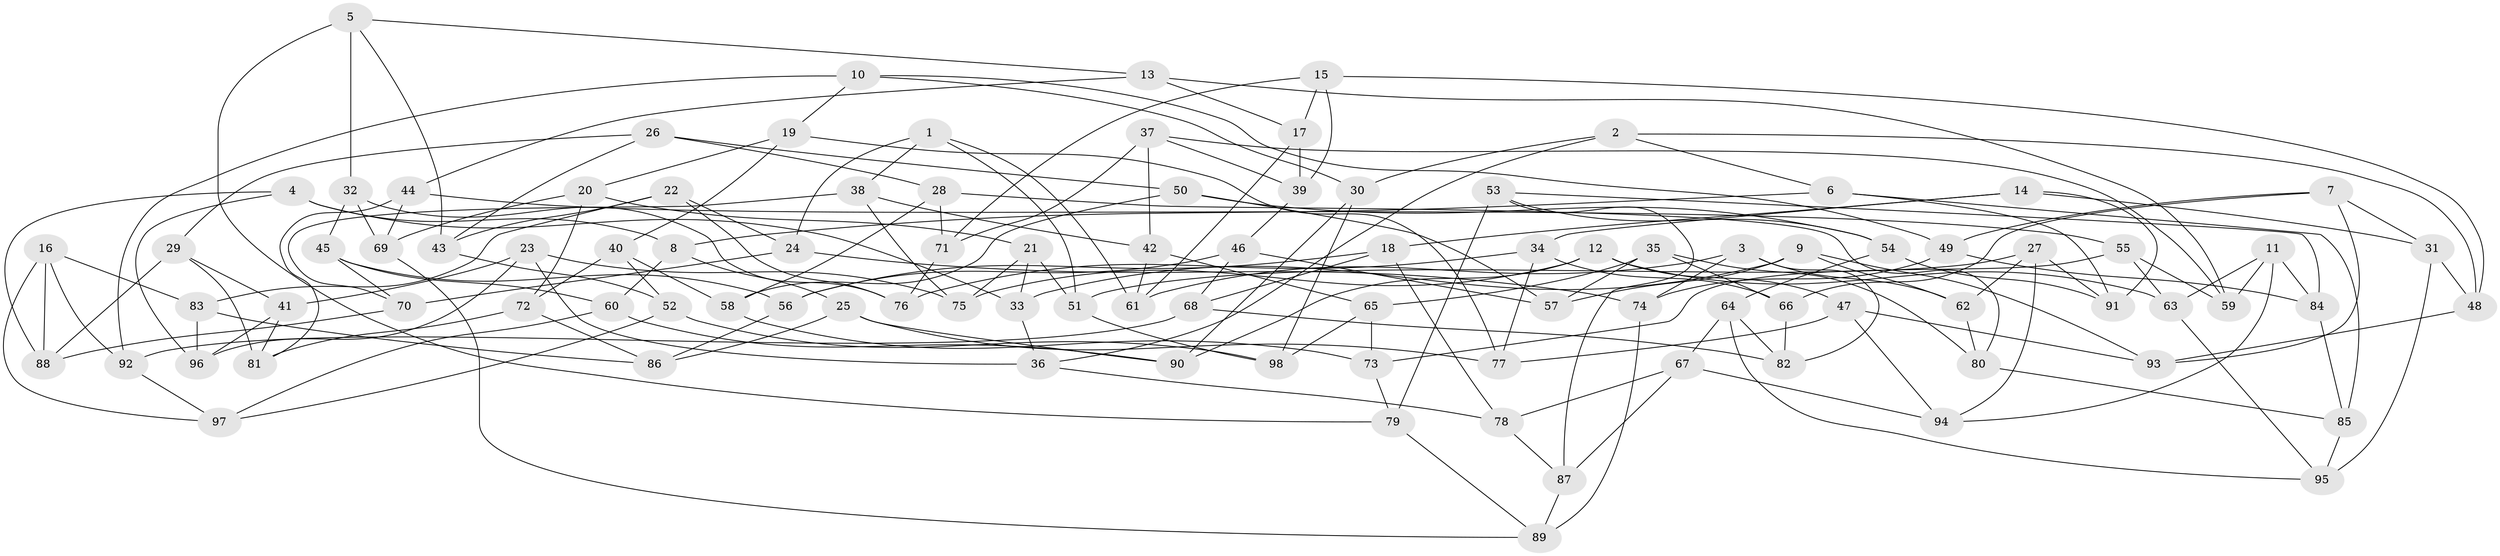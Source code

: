 // coarse degree distribution, {5: 0.20689655172413793, 6: 0.4827586206896552, 4: 0.3103448275862069}
// Generated by graph-tools (version 1.1) at 2025/52/02/27/25 19:52:32]
// undirected, 98 vertices, 196 edges
graph export_dot {
graph [start="1"]
  node [color=gray90,style=filled];
  1;
  2;
  3;
  4;
  5;
  6;
  7;
  8;
  9;
  10;
  11;
  12;
  13;
  14;
  15;
  16;
  17;
  18;
  19;
  20;
  21;
  22;
  23;
  24;
  25;
  26;
  27;
  28;
  29;
  30;
  31;
  32;
  33;
  34;
  35;
  36;
  37;
  38;
  39;
  40;
  41;
  42;
  43;
  44;
  45;
  46;
  47;
  48;
  49;
  50;
  51;
  52;
  53;
  54;
  55;
  56;
  57;
  58;
  59;
  60;
  61;
  62;
  63;
  64;
  65;
  66;
  67;
  68;
  69;
  70;
  71;
  72;
  73;
  74;
  75;
  76;
  77;
  78;
  79;
  80;
  81;
  82;
  83;
  84;
  85;
  86;
  87;
  88;
  89;
  90;
  91;
  92;
  93;
  94;
  95;
  96;
  97;
  98;
  1 -- 61;
  1 -- 38;
  1 -- 51;
  1 -- 24;
  2 -- 48;
  2 -- 6;
  2 -- 30;
  2 -- 36;
  3 -- 62;
  3 -- 82;
  3 -- 61;
  3 -- 74;
  4 -- 8;
  4 -- 96;
  4 -- 88;
  4 -- 33;
  5 -- 32;
  5 -- 79;
  5 -- 43;
  5 -- 13;
  6 -- 8;
  6 -- 85;
  6 -- 91;
  7 -- 66;
  7 -- 93;
  7 -- 49;
  7 -- 31;
  8 -- 60;
  8 -- 25;
  9 -- 33;
  9 -- 57;
  9 -- 62;
  9 -- 93;
  10 -- 49;
  10 -- 30;
  10 -- 19;
  10 -- 92;
  11 -- 59;
  11 -- 94;
  11 -- 84;
  11 -- 63;
  12 -- 63;
  12 -- 90;
  12 -- 47;
  12 -- 75;
  13 -- 59;
  13 -- 17;
  13 -- 44;
  14 -- 18;
  14 -- 91;
  14 -- 31;
  14 -- 34;
  15 -- 48;
  15 -- 71;
  15 -- 17;
  15 -- 39;
  16 -- 92;
  16 -- 83;
  16 -- 97;
  16 -- 88;
  17 -- 61;
  17 -- 39;
  18 -- 78;
  18 -- 56;
  18 -- 68;
  19 -- 40;
  19 -- 77;
  19 -- 20;
  20 -- 72;
  20 -- 21;
  20 -- 69;
  21 -- 51;
  21 -- 33;
  21 -- 75;
  22 -- 76;
  22 -- 83;
  22 -- 43;
  22 -- 24;
  23 -- 75;
  23 -- 96;
  23 -- 41;
  23 -- 36;
  24 -- 74;
  24 -- 70;
  25 -- 77;
  25 -- 86;
  25 -- 90;
  26 -- 50;
  26 -- 43;
  26 -- 29;
  26 -- 28;
  27 -- 94;
  27 -- 51;
  27 -- 91;
  27 -- 62;
  28 -- 58;
  28 -- 71;
  28 -- 80;
  29 -- 41;
  29 -- 88;
  29 -- 81;
  30 -- 90;
  30 -- 98;
  31 -- 48;
  31 -- 95;
  32 -- 69;
  32 -- 76;
  32 -- 45;
  33 -- 36;
  34 -- 76;
  34 -- 66;
  34 -- 77;
  35 -- 57;
  35 -- 66;
  35 -- 65;
  35 -- 80;
  36 -- 78;
  37 -- 42;
  37 -- 39;
  37 -- 59;
  37 -- 71;
  38 -- 70;
  38 -- 42;
  38 -- 75;
  39 -- 46;
  40 -- 52;
  40 -- 72;
  40 -- 58;
  41 -- 96;
  41 -- 81;
  42 -- 61;
  42 -- 65;
  43 -- 52;
  44 -- 55;
  44 -- 69;
  44 -- 81;
  45 -- 60;
  45 -- 56;
  45 -- 70;
  46 -- 57;
  46 -- 68;
  46 -- 56;
  47 -- 93;
  47 -- 77;
  47 -- 94;
  48 -- 93;
  49 -- 84;
  49 -- 74;
  50 -- 57;
  50 -- 54;
  50 -- 58;
  51 -- 98;
  52 -- 97;
  52 -- 98;
  53 -- 79;
  53 -- 54;
  53 -- 84;
  53 -- 87;
  54 -- 64;
  54 -- 91;
  55 -- 73;
  55 -- 59;
  55 -- 63;
  56 -- 86;
  58 -- 73;
  60 -- 90;
  60 -- 97;
  62 -- 80;
  63 -- 95;
  64 -- 95;
  64 -- 82;
  64 -- 67;
  65 -- 73;
  65 -- 98;
  66 -- 82;
  67 -- 94;
  67 -- 78;
  67 -- 87;
  68 -- 92;
  68 -- 82;
  69 -- 89;
  70 -- 88;
  71 -- 76;
  72 -- 81;
  72 -- 86;
  73 -- 79;
  74 -- 89;
  78 -- 87;
  79 -- 89;
  80 -- 85;
  83 -- 86;
  83 -- 96;
  84 -- 85;
  85 -- 95;
  87 -- 89;
  92 -- 97;
}
